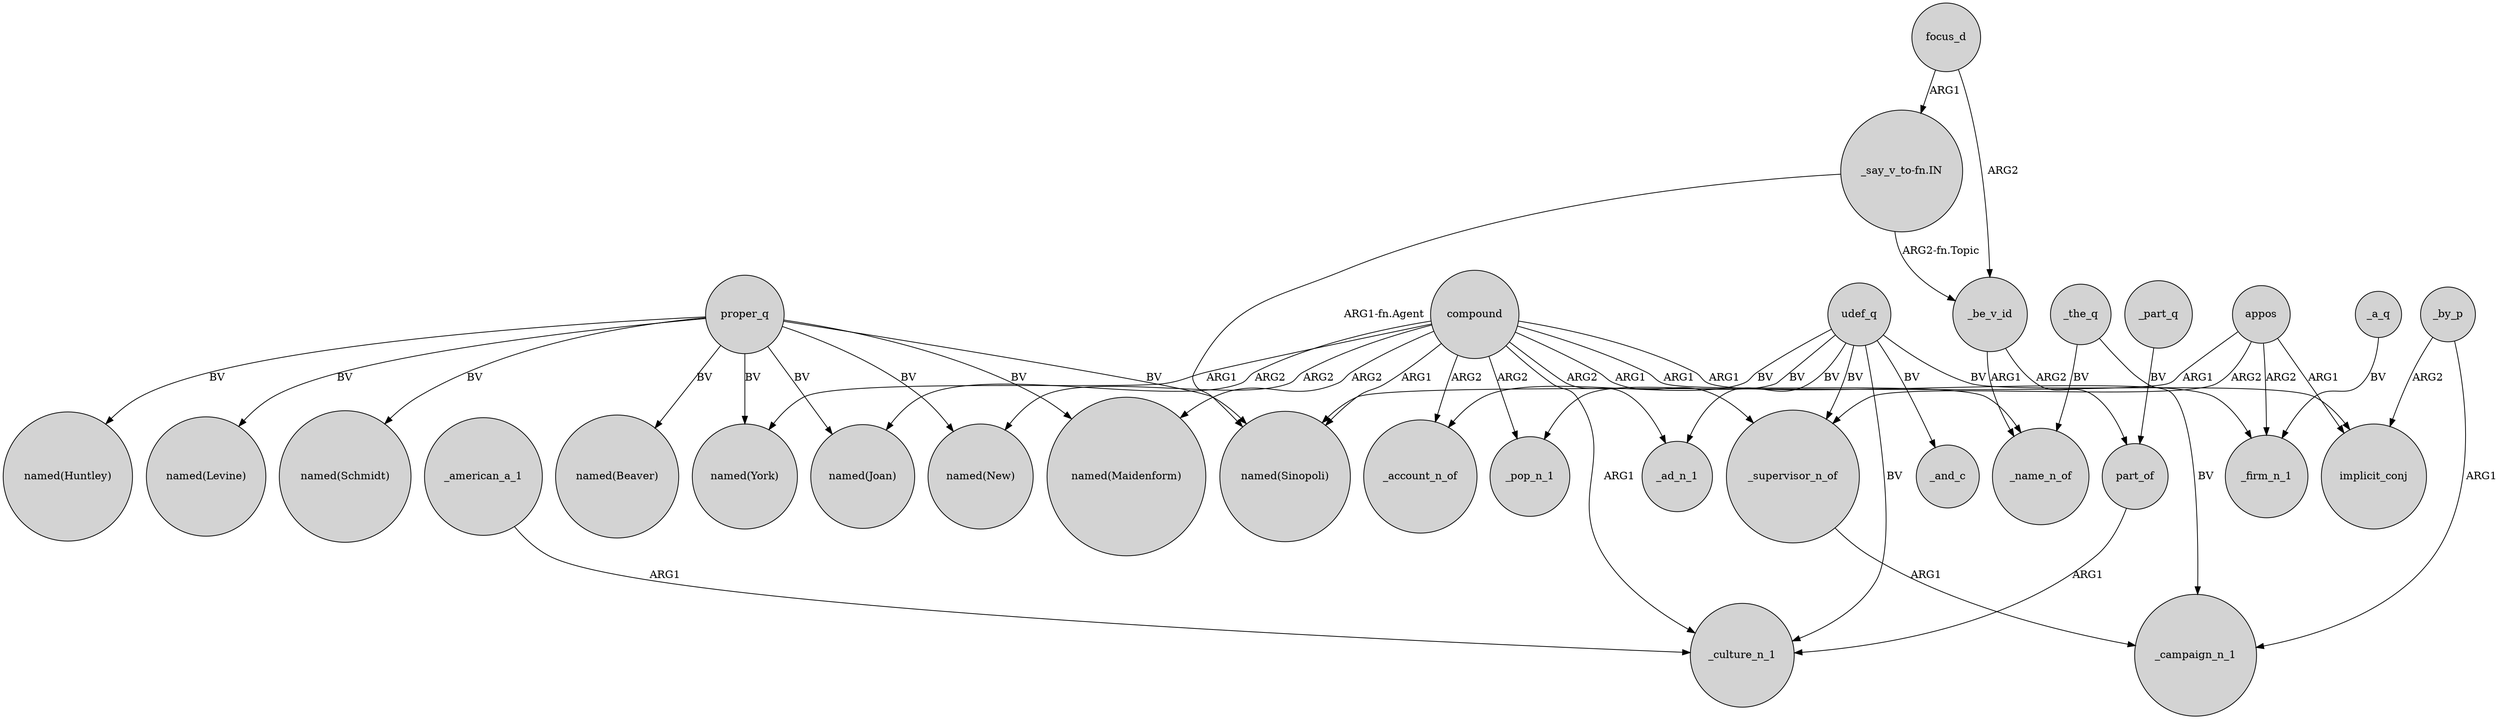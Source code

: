 digraph {
	node [shape=circle style=filled]
	focus_d -> _be_v_id [label=ARG2]
	proper_q -> "named(Maidenform)" [label=BV]
	_american_a_1 -> _culture_n_1 [label=ARG1]
	compound -> "named(New)" [label=ARG2]
	compound -> _ad_n_1 [label=ARG2]
	"_say_v_to-fn.IN" -> "named(Sinopoli)" [label="ARG1-fn.Agent"]
	appos -> _firm_n_1 [label=ARG2]
	compound -> "named(Sinopoli)" [label=ARG1]
	compound -> _supervisor_n_of [label=ARG1]
	_supervisor_n_of -> _campaign_n_1 [label=ARG1]
	proper_q -> "named(Joan)" [label=BV]
	_by_p -> implicit_conj [label=ARG2]
	proper_q -> "named(New)" [label=BV]
	compound -> _culture_n_1 [label=ARG1]
	compound -> "named(Joan)" [label=ARG2]
	appos -> implicit_conj [label=ARG1]
	_a_q -> _firm_n_1 [label=BV]
	appos -> "named(Sinopoli)" [label=ARG1]
	proper_q -> "named(Levine)" [label=BV]
	udef_q -> _supervisor_n_of [label=BV]
	udef_q -> implicit_conj [label=BV]
	udef_q -> _culture_n_1 [label=BV]
	_part_q -> part_of [label=BV]
	udef_q -> _pop_n_1 [label=BV]
	"_say_v_to-fn.IN" -> _be_v_id [label="ARG2-fn.Topic"]
	proper_q -> "named(Sinopoli)" [label=BV]
	compound -> _pop_n_1 [label=ARG2]
	_the_q -> _campaign_n_1 [label=BV]
	compound -> "named(York)" [label=ARG1]
	part_of -> _culture_n_1 [label=ARG1]
	proper_q -> "named(Huntley)" [label=BV]
	appos -> _supervisor_n_of [label=ARG2]
	compound -> _account_n_of [label=ARG2]
	proper_q -> "named(Schmidt)" [label=BV]
	udef_q -> _account_n_of [label=BV]
	_by_p -> _campaign_n_1 [label=ARG1]
	proper_q -> "named(Beaver)" [label=BV]
	compound -> _firm_n_1 [label=ARG1]
	udef_q -> _ad_n_1 [label=BV]
	compound -> _name_n_of [label=ARG1]
	_the_q -> _name_n_of [label=BV]
	compound -> "named(Maidenform)" [label=ARG2]
	_be_v_id -> part_of [label=ARG2]
	udef_q -> _and_c [label=BV]
	proper_q -> "named(York)" [label=BV]
	focus_d -> "_say_v_to-fn.IN" [label=ARG1]
	_be_v_id -> _name_n_of [label=ARG1]
}
